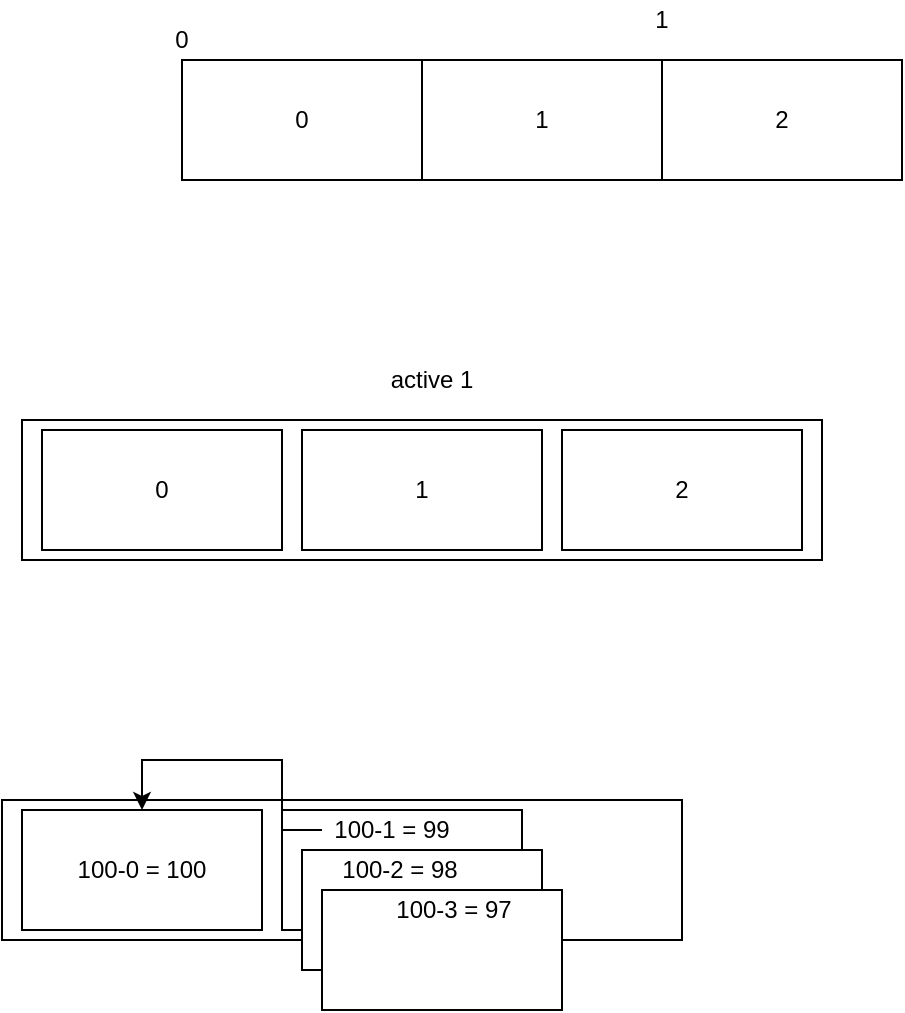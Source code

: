 <mxfile version="12.2.4" pages="1"><diagram id="ttAH0tG3JmRilkW7sNxJ" name="Page-1"><mxGraphModel dx="1040" dy="636" grid="1" gridSize="10" guides="1" tooltips="1" connect="1" arrows="1" fold="1" page="1" pageScale="1" pageWidth="850" pageHeight="1100" math="0" shadow="0"><root><mxCell id="0"/><mxCell id="1" parent="0"/><mxCell id="24" value="" style="rounded=0;whiteSpace=wrap;html=1;" parent="1" vertex="1"><mxGeometry x="90" y="650" width="340" height="70" as="geometry"/></mxCell><mxCell id="25" value="" style="rounded=0;whiteSpace=wrap;html=1;" parent="1" vertex="1"><mxGeometry x="100" y="655" width="120" height="60" as="geometry"/></mxCell><mxCell id="27" value="" style="rounded=0;whiteSpace=wrap;html=1;" parent="1" vertex="1"><mxGeometry x="230" y="655" width="120" height="60" as="geometry"/></mxCell><mxCell id="29" value="" style="rounded=0;whiteSpace=wrap;html=1;" parent="1" vertex="1"><mxGeometry x="240" y="675" width="120" height="60" as="geometry"/></mxCell><mxCell id="32" value="" style="rounded=0;whiteSpace=wrap;html=1;" parent="1" vertex="1"><mxGeometry x="250" y="695" width="120" height="60" as="geometry"/></mxCell><mxCell id="46" value="100-0 = 100" style="text;html=1;strokeColor=none;fillColor=none;align=center;verticalAlign=middle;whiteSpace=wrap;rounded=0;" parent="1" vertex="1"><mxGeometry x="125" y="675" width="70" height="20" as="geometry"/></mxCell><mxCell id="54" value="" style="edgeStyle=orthogonalEdgeStyle;rounded=0;orthogonalLoop=1;jettySize=auto;html=1;" parent="1" source="49" target="25" edge="1"><mxGeometry relative="1" as="geometry"><Array as="points"><mxPoint x="230" y="665"/><mxPoint x="230" y="630"/><mxPoint x="160" y="630"/></Array></mxGeometry></mxCell><mxCell id="49" value="100-1 = 99" style="text;html=1;strokeColor=none;fillColor=none;align=center;verticalAlign=middle;whiteSpace=wrap;rounded=0;" parent="1" vertex="1"><mxGeometry x="250" y="655" width="70" height="20" as="geometry"/></mxCell><mxCell id="50" value="100-2 = 98" style="text;html=1;strokeColor=none;fillColor=none;align=center;verticalAlign=middle;whiteSpace=wrap;rounded=0;" parent="1" vertex="1"><mxGeometry x="254" y="675" width="70" height="20" as="geometry"/></mxCell><mxCell id="51" value="100-3 = 97" style="text;html=1;strokeColor=none;fillColor=none;align=center;verticalAlign=middle;whiteSpace=wrap;rounded=0;" parent="1" vertex="1"><mxGeometry x="281" y="695" width="70" height="20" as="geometry"/></mxCell><mxCell id="55" value="" style="rounded=0;whiteSpace=wrap;html=1;" parent="1" vertex="1"><mxGeometry x="100" y="460" width="400" height="70" as="geometry"/></mxCell><mxCell id="57" value="0" style="rounded=0;whiteSpace=wrap;html=1;" parent="1" vertex="1"><mxGeometry x="110" y="465" width="120" height="60" as="geometry"/></mxCell><mxCell id="59" value="1" style="rounded=0;whiteSpace=wrap;html=1;" parent="1" vertex="1"><mxGeometry x="240" y="465" width="120" height="60" as="geometry"/></mxCell><mxCell id="60" value="2" style="rounded=0;whiteSpace=wrap;html=1;" parent="1" vertex="1"><mxGeometry x="370" y="465" width="120" height="60" as="geometry"/></mxCell><mxCell id="61" value="active 1" style="text;html=1;strokeColor=none;fillColor=none;align=center;verticalAlign=middle;whiteSpace=wrap;rounded=0;" parent="1" vertex="1"><mxGeometry x="280" y="430" width="50" height="20" as="geometry"/></mxCell><mxCell id="62" value="0" style="rounded=0;whiteSpace=wrap;html=1;" parent="1" vertex="1"><mxGeometry x="180" y="280" width="120" height="60" as="geometry"/></mxCell><mxCell id="63" value="1" style="rounded=0;whiteSpace=wrap;html=1;" parent="1" vertex="1"><mxGeometry x="300" y="280" width="120" height="60" as="geometry"/></mxCell><mxCell id="64" value="0" style="text;html=1;strokeColor=none;fillColor=none;align=center;verticalAlign=middle;whiteSpace=wrap;rounded=0;" parent="1" vertex="1"><mxGeometry x="160" y="260" width="40" height="20" as="geometry"/></mxCell><mxCell id="65" value="1" style="text;html=1;strokeColor=none;fillColor=none;align=center;verticalAlign=middle;whiteSpace=wrap;rounded=0;" parent="1" vertex="1"><mxGeometry x="400" y="250" width="40" height="20" as="geometry"/></mxCell><mxCell id="70" value="2" style="rounded=0;whiteSpace=wrap;html=1;" parent="1" vertex="1"><mxGeometry x="420" y="280" width="120" height="60" as="geometry"/></mxCell></root></mxGraphModel></diagram></mxfile>